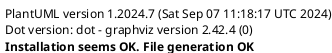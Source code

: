 @startuml
testdot
@enduml
class com.slinky.myatm.MainActivity {
- Button withdraw_btn
- Button deposit_btn
- TextView moneyInHand
- TextView account
- Spinner spin
- int transaction
~ Strategy d
# void onCreate(Bundle)
# void initIDs()
# void initSpinner()
- void setClickListeners()
- void setSelectListener()
+ void onClickDeposit()
+ void onClickingWithdraw()
- int getIntFromTV(TextView)
- String getStrFromLogic(Strategy,int)
}
class com.slinky.myatm.Deposit {
+ int doLogic(int,int)
}
interface com.slinky.myatm.Strategy {
~ int doLogic(int,int)
}
class com.slinky.myatm.Withdraw {
+ int doLogic(int,int)
}


androidx.appcompat.app.AppCompatActivity <|-- com.slinky.myatm.MainActivity
com.slinky.myatm.Strategy <|.. com.slinky.myatm.Deposit
com.slinky.myatm.Strategy <|.. com.slinky.myatm.Withdraw
@enduml